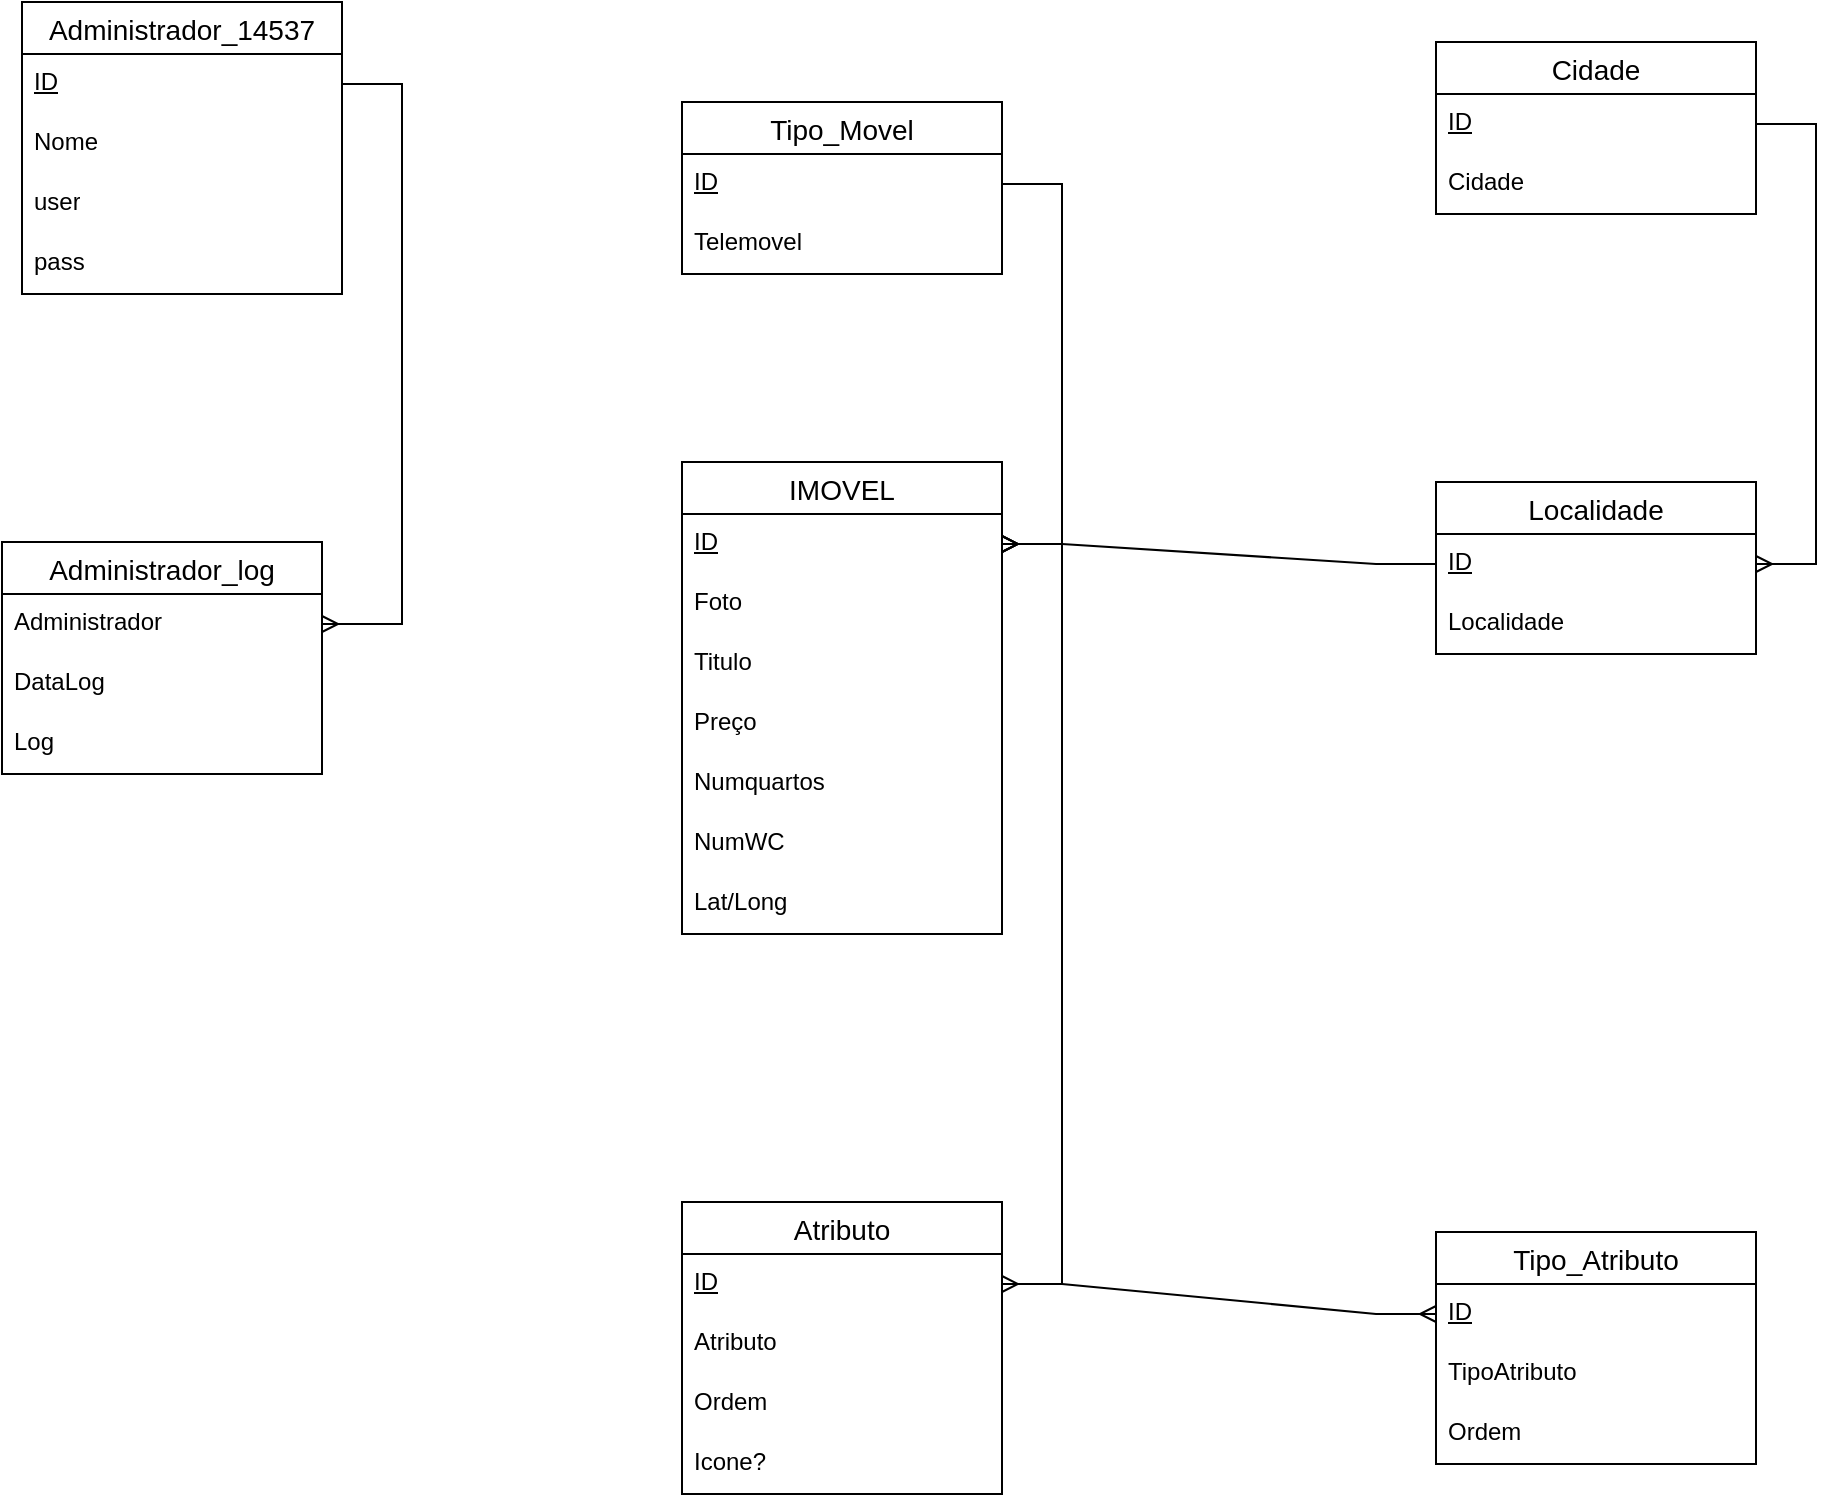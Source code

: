 <mxfile version="24.8.2">
  <diagram name="Página-1" id="k0PhGcXHRdCJMtNK5lY5">
    <mxGraphModel dx="1109" dy="357" grid="1" gridSize="10" guides="1" tooltips="1" connect="1" arrows="1" fold="1" page="1" pageScale="1" pageWidth="827" pageHeight="1169" math="0" shadow="0">
      <root>
        <mxCell id="0" />
        <mxCell id="1" parent="0" />
        <mxCell id="Htptjzl4bUMVvKON77Ms-254" value="Administrador_log" style="swimlane;fontStyle=0;childLayout=stackLayout;horizontal=1;startSize=26;horizontalStack=0;resizeParent=1;resizeParentMax=0;resizeLast=0;collapsible=1;marginBottom=0;align=center;fontSize=14;" vertex="1" parent="1">
          <mxGeometry x="-50" y="340" width="160" height="116" as="geometry" />
        </mxCell>
        <mxCell id="Htptjzl4bUMVvKON77Ms-255" value="Administrador" style="text;strokeColor=none;fillColor=none;spacingLeft=4;spacingRight=4;overflow=hidden;rotatable=0;points=[[0,0.5],[1,0.5]];portConstraint=eastwest;fontSize=12;whiteSpace=wrap;html=1;" vertex="1" parent="Htptjzl4bUMVvKON77Ms-254">
          <mxGeometry y="26" width="160" height="30" as="geometry" />
        </mxCell>
        <mxCell id="Htptjzl4bUMVvKON77Ms-256" value="DataLog" style="text;strokeColor=none;fillColor=none;spacingLeft=4;spacingRight=4;overflow=hidden;rotatable=0;points=[[0,0.5],[1,0.5]];portConstraint=eastwest;fontSize=12;whiteSpace=wrap;html=1;" vertex="1" parent="Htptjzl4bUMVvKON77Ms-254">
          <mxGeometry y="56" width="160" height="30" as="geometry" />
        </mxCell>
        <mxCell id="Htptjzl4bUMVvKON77Ms-257" value="Log" style="text;strokeColor=none;fillColor=none;spacingLeft=4;spacingRight=4;overflow=hidden;rotatable=0;points=[[0,0.5],[1,0.5]];portConstraint=eastwest;fontSize=12;whiteSpace=wrap;html=1;" vertex="1" parent="Htptjzl4bUMVvKON77Ms-254">
          <mxGeometry y="86" width="160" height="30" as="geometry" />
        </mxCell>
        <mxCell id="Htptjzl4bUMVvKON77Ms-258" value="Administrador_14537" style="swimlane;fontStyle=0;childLayout=stackLayout;horizontal=1;startSize=26;horizontalStack=0;resizeParent=1;resizeParentMax=0;resizeLast=0;collapsible=1;marginBottom=0;align=center;fontSize=14;" vertex="1" parent="1">
          <mxGeometry x="-40" y="70" width="160" height="146" as="geometry" />
        </mxCell>
        <mxCell id="Htptjzl4bUMVvKON77Ms-259" value="&lt;u&gt;ID&lt;/u&gt;" style="text;strokeColor=none;fillColor=none;spacingLeft=4;spacingRight=4;overflow=hidden;rotatable=0;points=[[0,0.5],[1,0.5]];portConstraint=eastwest;fontSize=12;whiteSpace=wrap;html=1;" vertex="1" parent="Htptjzl4bUMVvKON77Ms-258">
          <mxGeometry y="26" width="160" height="30" as="geometry" />
        </mxCell>
        <mxCell id="Htptjzl4bUMVvKON77Ms-260" value="Nome" style="text;strokeColor=none;fillColor=none;spacingLeft=4;spacingRight=4;overflow=hidden;rotatable=0;points=[[0,0.5],[1,0.5]];portConstraint=eastwest;fontSize=12;whiteSpace=wrap;html=1;" vertex="1" parent="Htptjzl4bUMVvKON77Ms-258">
          <mxGeometry y="56" width="160" height="30" as="geometry" />
        </mxCell>
        <mxCell id="Htptjzl4bUMVvKON77Ms-261" value="user" style="text;strokeColor=none;fillColor=none;spacingLeft=4;spacingRight=4;overflow=hidden;rotatable=0;points=[[0,0.5],[1,0.5]];portConstraint=eastwest;fontSize=12;whiteSpace=wrap;html=1;" vertex="1" parent="Htptjzl4bUMVvKON77Ms-258">
          <mxGeometry y="86" width="160" height="30" as="geometry" />
        </mxCell>
        <mxCell id="Htptjzl4bUMVvKON77Ms-262" value="pass&lt;div&gt;&lt;br&gt;&lt;/div&gt;" style="text;strokeColor=none;fillColor=none;spacingLeft=4;spacingRight=4;overflow=hidden;rotatable=0;points=[[0,0.5],[1,0.5]];portConstraint=eastwest;fontSize=12;whiteSpace=wrap;html=1;" vertex="1" parent="Htptjzl4bUMVvKON77Ms-258">
          <mxGeometry y="116" width="160" height="30" as="geometry" />
        </mxCell>
        <mxCell id="Htptjzl4bUMVvKON77Ms-263" value="Tipo_Movel" style="swimlane;fontStyle=0;childLayout=stackLayout;horizontal=1;startSize=26;horizontalStack=0;resizeParent=1;resizeParentMax=0;resizeLast=0;collapsible=1;marginBottom=0;align=center;fontSize=14;" vertex="1" parent="1">
          <mxGeometry x="290" y="120" width="160" height="86" as="geometry" />
        </mxCell>
        <mxCell id="Htptjzl4bUMVvKON77Ms-264" value="&lt;u&gt;ID&lt;/u&gt;" style="text;strokeColor=none;fillColor=none;spacingLeft=4;spacingRight=4;overflow=hidden;rotatable=0;points=[[0,0.5],[1,0.5]];portConstraint=eastwest;fontSize=12;whiteSpace=wrap;html=1;" vertex="1" parent="Htptjzl4bUMVvKON77Ms-263">
          <mxGeometry y="26" width="160" height="30" as="geometry" />
        </mxCell>
        <mxCell id="Htptjzl4bUMVvKON77Ms-265" value="Telemovel" style="text;strokeColor=none;fillColor=none;spacingLeft=4;spacingRight=4;overflow=hidden;rotatable=0;points=[[0,0.5],[1,0.5]];portConstraint=eastwest;fontSize=12;whiteSpace=wrap;html=1;" vertex="1" parent="Htptjzl4bUMVvKON77Ms-263">
          <mxGeometry y="56" width="160" height="30" as="geometry" />
        </mxCell>
        <mxCell id="Htptjzl4bUMVvKON77Ms-267" value="IMOVEL" style="swimlane;fontStyle=0;childLayout=stackLayout;horizontal=1;startSize=26;horizontalStack=0;resizeParent=1;resizeParentMax=0;resizeLast=0;collapsible=1;marginBottom=0;align=center;fontSize=14;" vertex="1" parent="1">
          <mxGeometry x="290" y="300" width="160" height="236" as="geometry" />
        </mxCell>
        <mxCell id="Htptjzl4bUMVvKON77Ms-268" value="&lt;u&gt;ID&lt;/u&gt;" style="text;strokeColor=none;fillColor=none;spacingLeft=4;spacingRight=4;overflow=hidden;rotatable=0;points=[[0,0.5],[1,0.5]];portConstraint=eastwest;fontSize=12;whiteSpace=wrap;html=1;" vertex="1" parent="Htptjzl4bUMVvKON77Ms-267">
          <mxGeometry y="26" width="160" height="30" as="geometry" />
        </mxCell>
        <mxCell id="Htptjzl4bUMVvKON77Ms-269" value="Foto" style="text;strokeColor=none;fillColor=none;spacingLeft=4;spacingRight=4;overflow=hidden;rotatable=0;points=[[0,0.5],[1,0.5]];portConstraint=eastwest;fontSize=12;whiteSpace=wrap;html=1;" vertex="1" parent="Htptjzl4bUMVvKON77Ms-267">
          <mxGeometry y="56" width="160" height="30" as="geometry" />
        </mxCell>
        <mxCell id="Htptjzl4bUMVvKON77Ms-270" value="Titulo" style="text;strokeColor=none;fillColor=none;spacingLeft=4;spacingRight=4;overflow=hidden;rotatable=0;points=[[0,0.5],[1,0.5]];portConstraint=eastwest;fontSize=12;whiteSpace=wrap;html=1;" vertex="1" parent="Htptjzl4bUMVvKON77Ms-267">
          <mxGeometry y="86" width="160" height="30" as="geometry" />
        </mxCell>
        <mxCell id="Htptjzl4bUMVvKON77Ms-271" value="Preço" style="text;strokeColor=none;fillColor=none;spacingLeft=4;spacingRight=4;overflow=hidden;rotatable=0;points=[[0,0.5],[1,0.5]];portConstraint=eastwest;fontSize=12;whiteSpace=wrap;html=1;" vertex="1" parent="Htptjzl4bUMVvKON77Ms-267">
          <mxGeometry y="116" width="160" height="30" as="geometry" />
        </mxCell>
        <mxCell id="Htptjzl4bUMVvKON77Ms-272" value="Numquartos" style="text;strokeColor=none;fillColor=none;spacingLeft=4;spacingRight=4;overflow=hidden;rotatable=0;points=[[0,0.5],[1,0.5]];portConstraint=eastwest;fontSize=12;whiteSpace=wrap;html=1;" vertex="1" parent="Htptjzl4bUMVvKON77Ms-267">
          <mxGeometry y="146" width="160" height="30" as="geometry" />
        </mxCell>
        <mxCell id="Htptjzl4bUMVvKON77Ms-279" value="NumWC" style="text;strokeColor=none;fillColor=none;spacingLeft=4;spacingRight=4;overflow=hidden;rotatable=0;points=[[0,0.5],[1,0.5]];portConstraint=eastwest;fontSize=12;whiteSpace=wrap;html=1;" vertex="1" parent="Htptjzl4bUMVvKON77Ms-267">
          <mxGeometry y="176" width="160" height="30" as="geometry" />
        </mxCell>
        <mxCell id="Htptjzl4bUMVvKON77Ms-280" value="Lat/Long" style="text;strokeColor=none;fillColor=none;spacingLeft=4;spacingRight=4;overflow=hidden;rotatable=0;points=[[0,0.5],[1,0.5]];portConstraint=eastwest;fontSize=12;whiteSpace=wrap;html=1;" vertex="1" parent="Htptjzl4bUMVvKON77Ms-267">
          <mxGeometry y="206" width="160" height="30" as="geometry" />
        </mxCell>
        <mxCell id="Htptjzl4bUMVvKON77Ms-282" value="Localidade" style="swimlane;fontStyle=0;childLayout=stackLayout;horizontal=1;startSize=26;horizontalStack=0;resizeParent=1;resizeParentMax=0;resizeLast=0;collapsible=1;marginBottom=0;align=center;fontSize=14;" vertex="1" parent="1">
          <mxGeometry x="667" y="310" width="160" height="86" as="geometry" />
        </mxCell>
        <mxCell id="Htptjzl4bUMVvKON77Ms-283" value="&lt;u&gt;ID&lt;/u&gt;" style="text;strokeColor=none;fillColor=none;spacingLeft=4;spacingRight=4;overflow=hidden;rotatable=0;points=[[0,0.5],[1,0.5]];portConstraint=eastwest;fontSize=12;whiteSpace=wrap;html=1;" vertex="1" parent="Htptjzl4bUMVvKON77Ms-282">
          <mxGeometry y="26" width="160" height="30" as="geometry" />
        </mxCell>
        <mxCell id="Htptjzl4bUMVvKON77Ms-284" value="Localidade" style="text;strokeColor=none;fillColor=none;spacingLeft=4;spacingRight=4;overflow=hidden;rotatable=0;points=[[0,0.5],[1,0.5]];portConstraint=eastwest;fontSize=12;whiteSpace=wrap;html=1;" vertex="1" parent="Htptjzl4bUMVvKON77Ms-282">
          <mxGeometry y="56" width="160" height="30" as="geometry" />
        </mxCell>
        <mxCell id="Htptjzl4bUMVvKON77Ms-285" value="Cidade" style="swimlane;fontStyle=0;childLayout=stackLayout;horizontal=1;startSize=26;horizontalStack=0;resizeParent=1;resizeParentMax=0;resizeLast=0;collapsible=1;marginBottom=0;align=center;fontSize=14;" vertex="1" parent="1">
          <mxGeometry x="667" y="90" width="160" height="86" as="geometry" />
        </mxCell>
        <mxCell id="Htptjzl4bUMVvKON77Ms-286" value="&lt;u&gt;ID&lt;/u&gt;" style="text;strokeColor=none;fillColor=none;spacingLeft=4;spacingRight=4;overflow=hidden;rotatable=0;points=[[0,0.5],[1,0.5]];portConstraint=eastwest;fontSize=12;whiteSpace=wrap;html=1;" vertex="1" parent="Htptjzl4bUMVvKON77Ms-285">
          <mxGeometry y="26" width="160" height="30" as="geometry" />
        </mxCell>
        <mxCell id="Htptjzl4bUMVvKON77Ms-287" value="Cidade" style="text;strokeColor=none;fillColor=none;spacingLeft=4;spacingRight=4;overflow=hidden;rotatable=0;points=[[0,0.5],[1,0.5]];portConstraint=eastwest;fontSize=12;whiteSpace=wrap;html=1;" vertex="1" parent="Htptjzl4bUMVvKON77Ms-285">
          <mxGeometry y="56" width="160" height="30" as="geometry" />
        </mxCell>
        <mxCell id="Htptjzl4bUMVvKON77Ms-288" value="Atributo" style="swimlane;fontStyle=0;childLayout=stackLayout;horizontal=1;startSize=26;horizontalStack=0;resizeParent=1;resizeParentMax=0;resizeLast=0;collapsible=1;marginBottom=0;align=center;fontSize=14;" vertex="1" parent="1">
          <mxGeometry x="290" y="670" width="160" height="146" as="geometry" />
        </mxCell>
        <mxCell id="Htptjzl4bUMVvKON77Ms-289" value="&lt;u&gt;ID&lt;/u&gt;" style="text;strokeColor=none;fillColor=none;spacingLeft=4;spacingRight=4;overflow=hidden;rotatable=0;points=[[0,0.5],[1,0.5]];portConstraint=eastwest;fontSize=12;whiteSpace=wrap;html=1;" vertex="1" parent="Htptjzl4bUMVvKON77Ms-288">
          <mxGeometry y="26" width="160" height="30" as="geometry" />
        </mxCell>
        <mxCell id="Htptjzl4bUMVvKON77Ms-290" value="Atributo" style="text;strokeColor=none;fillColor=none;spacingLeft=4;spacingRight=4;overflow=hidden;rotatable=0;points=[[0,0.5],[1,0.5]];portConstraint=eastwest;fontSize=12;whiteSpace=wrap;html=1;" vertex="1" parent="Htptjzl4bUMVvKON77Ms-288">
          <mxGeometry y="56" width="160" height="30" as="geometry" />
        </mxCell>
        <mxCell id="Htptjzl4bUMVvKON77Ms-291" value="Ordem" style="text;strokeColor=none;fillColor=none;spacingLeft=4;spacingRight=4;overflow=hidden;rotatable=0;points=[[0,0.5],[1,0.5]];portConstraint=eastwest;fontSize=12;whiteSpace=wrap;html=1;" vertex="1" parent="Htptjzl4bUMVvKON77Ms-288">
          <mxGeometry y="86" width="160" height="30" as="geometry" />
        </mxCell>
        <mxCell id="Htptjzl4bUMVvKON77Ms-292" value="Icone?" style="text;strokeColor=none;fillColor=none;spacingLeft=4;spacingRight=4;overflow=hidden;rotatable=0;points=[[0,0.5],[1,0.5]];portConstraint=eastwest;fontSize=12;whiteSpace=wrap;html=1;" vertex="1" parent="Htptjzl4bUMVvKON77Ms-288">
          <mxGeometry y="116" width="160" height="30" as="geometry" />
        </mxCell>
        <mxCell id="Htptjzl4bUMVvKON77Ms-293" value="Tipo_Atributo" style="swimlane;fontStyle=0;childLayout=stackLayout;horizontal=1;startSize=26;horizontalStack=0;resizeParent=1;resizeParentMax=0;resizeLast=0;collapsible=1;marginBottom=0;align=center;fontSize=14;" vertex="1" parent="1">
          <mxGeometry x="667" y="685" width="160" height="116" as="geometry" />
        </mxCell>
        <mxCell id="Htptjzl4bUMVvKON77Ms-294" value="&lt;u&gt;ID&lt;/u&gt;" style="text;strokeColor=none;fillColor=none;spacingLeft=4;spacingRight=4;overflow=hidden;rotatable=0;points=[[0,0.5],[1,0.5]];portConstraint=eastwest;fontSize=12;whiteSpace=wrap;html=1;" vertex="1" parent="Htptjzl4bUMVvKON77Ms-293">
          <mxGeometry y="26" width="160" height="30" as="geometry" />
        </mxCell>
        <mxCell id="Htptjzl4bUMVvKON77Ms-295" value="TipoAtributo" style="text;strokeColor=none;fillColor=none;spacingLeft=4;spacingRight=4;overflow=hidden;rotatable=0;points=[[0,0.5],[1,0.5]];portConstraint=eastwest;fontSize=12;whiteSpace=wrap;html=1;" vertex="1" parent="Htptjzl4bUMVvKON77Ms-293">
          <mxGeometry y="56" width="160" height="30" as="geometry" />
        </mxCell>
        <mxCell id="Htptjzl4bUMVvKON77Ms-296" value="Ordem" style="text;strokeColor=none;fillColor=none;spacingLeft=4;spacingRight=4;overflow=hidden;rotatable=0;points=[[0,0.5],[1,0.5]];portConstraint=eastwest;fontSize=12;whiteSpace=wrap;html=1;" vertex="1" parent="Htptjzl4bUMVvKON77Ms-293">
          <mxGeometry y="86" width="160" height="30" as="geometry" />
        </mxCell>
        <mxCell id="Htptjzl4bUMVvKON77Ms-298" value="" style="edgeStyle=entityRelationEdgeStyle;fontSize=12;html=1;endArrow=ERmany;rounded=0;" edge="1" parent="1" source="Htptjzl4bUMVvKON77Ms-259" target="Htptjzl4bUMVvKON77Ms-255">
          <mxGeometry width="100" height="100" relative="1" as="geometry">
            <mxPoint x="30" y="380" as="sourcePoint" />
            <mxPoint x="130" y="280" as="targetPoint" />
          </mxGeometry>
        </mxCell>
        <mxCell id="Htptjzl4bUMVvKON77Ms-299" value="" style="edgeStyle=entityRelationEdgeStyle;fontSize=12;html=1;endArrow=ERmany;rounded=0;" edge="1" parent="1" source="Htptjzl4bUMVvKON77Ms-264" target="Htptjzl4bUMVvKON77Ms-268">
          <mxGeometry width="100" height="100" relative="1" as="geometry">
            <mxPoint x="130" y="121" as="sourcePoint" />
            <mxPoint x="260" y="270" as="targetPoint" />
          </mxGeometry>
        </mxCell>
        <mxCell id="Htptjzl4bUMVvKON77Ms-305" value="" style="edgeStyle=entityRelationEdgeStyle;fontSize=12;html=1;endArrow=ERmany;startArrow=ERmany;rounded=0;" edge="1" parent="1" source="Htptjzl4bUMVvKON77Ms-289" target="Htptjzl4bUMVvKON77Ms-268">
          <mxGeometry width="100" height="100" relative="1" as="geometry">
            <mxPoint x="470" y="630" as="sourcePoint" />
            <mxPoint x="570" y="530" as="targetPoint" />
          </mxGeometry>
        </mxCell>
        <mxCell id="Htptjzl4bUMVvKON77Ms-306" value="" style="edgeStyle=entityRelationEdgeStyle;fontSize=12;html=1;endArrow=ERmany;rounded=0;" edge="1" parent="1" source="Htptjzl4bUMVvKON77Ms-289" target="Htptjzl4bUMVvKON77Ms-294">
          <mxGeometry width="100" height="100" relative="1" as="geometry">
            <mxPoint x="530" y="700" as="sourcePoint" />
            <mxPoint x="630" y="600" as="targetPoint" />
          </mxGeometry>
        </mxCell>
        <mxCell id="Htptjzl4bUMVvKON77Ms-307" value="" style="edgeStyle=entityRelationEdgeStyle;fontSize=12;html=1;endArrow=ERmany;rounded=0;" edge="1" parent="1" source="Htptjzl4bUMVvKON77Ms-283" target="Htptjzl4bUMVvKON77Ms-268">
          <mxGeometry width="100" height="100" relative="1" as="geometry">
            <mxPoint x="470" y="420" as="sourcePoint" />
            <mxPoint x="570" y="320" as="targetPoint" />
          </mxGeometry>
        </mxCell>
        <mxCell id="Htptjzl4bUMVvKON77Ms-308" value="" style="edgeStyle=entityRelationEdgeStyle;fontSize=12;html=1;endArrow=ERmany;rounded=0;" edge="1" parent="1" source="Htptjzl4bUMVvKON77Ms-286" target="Htptjzl4bUMVvKON77Ms-283">
          <mxGeometry width="100" height="100" relative="1" as="geometry">
            <mxPoint x="677" y="361" as="sourcePoint" />
            <mxPoint x="630" y="240" as="targetPoint" />
          </mxGeometry>
        </mxCell>
      </root>
    </mxGraphModel>
  </diagram>
</mxfile>
